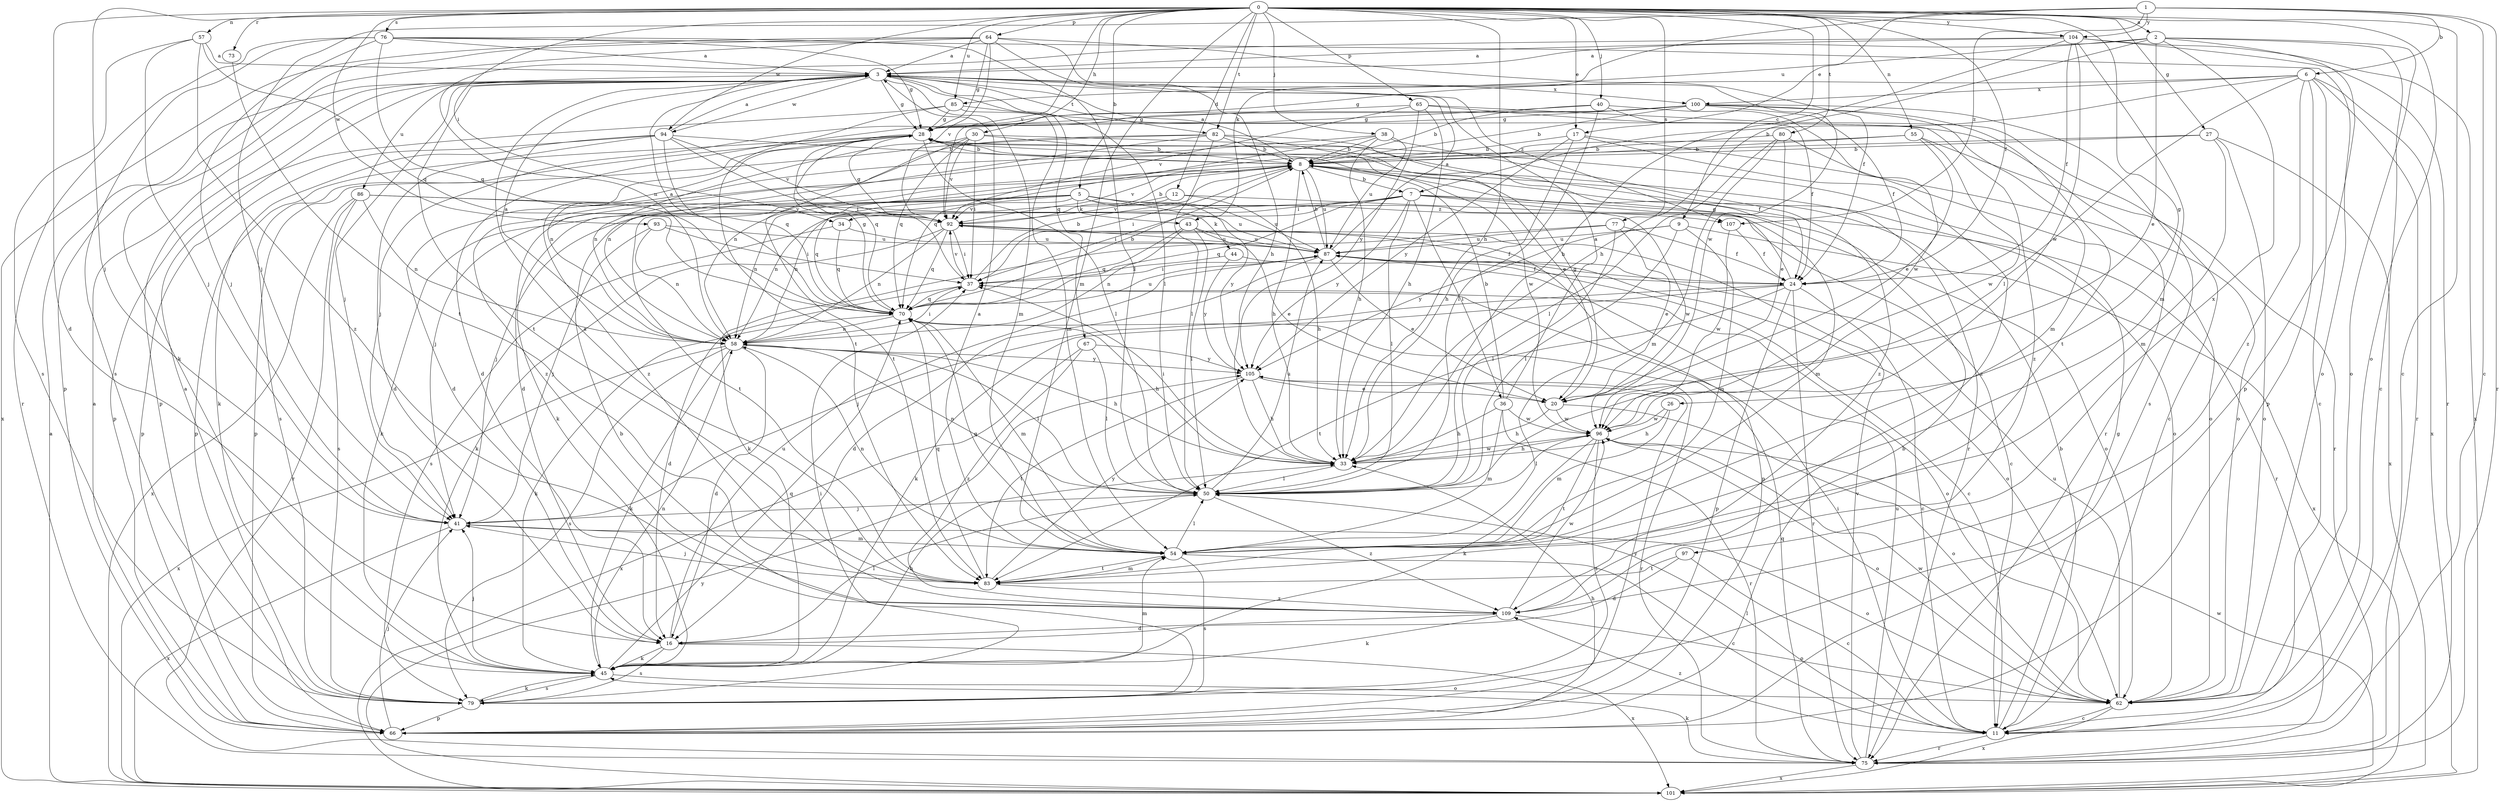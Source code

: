 strict digraph  {
0;
1;
2;
3;
5;
6;
7;
8;
9;
11;
12;
16;
17;
20;
24;
26;
27;
28;
30;
33;
34;
36;
37;
38;
40;
41;
43;
44;
45;
50;
54;
55;
57;
58;
62;
64;
65;
66;
67;
70;
73;
75;
76;
77;
79;
80;
82;
83;
85;
86;
87;
92;
93;
94;
96;
97;
100;
101;
104;
105;
107;
109;
0 -> 2  [label=a];
0 -> 5  [label=b];
0 -> 9  [label=c];
0 -> 11  [label=c];
0 -> 12  [label=d];
0 -> 16  [label=d];
0 -> 17  [label=e];
0 -> 24  [label=f];
0 -> 26  [label=g];
0 -> 27  [label=g];
0 -> 30  [label=h];
0 -> 33  [label=h];
0 -> 34  [label=i];
0 -> 38  [label=j];
0 -> 40  [label=j];
0 -> 41  [label=j];
0 -> 54  [label=m];
0 -> 55  [label=n];
0 -> 57  [label=n];
0 -> 62  [label=o];
0 -> 64  [label=p];
0 -> 65  [label=p];
0 -> 73  [label=r];
0 -> 76  [label=s];
0 -> 77  [label=s];
0 -> 80  [label=t];
0 -> 82  [label=t];
0 -> 85  [label=u];
0 -> 92  [label=v];
0 -> 93  [label=w];
0 -> 94  [label=w];
0 -> 104  [label=y];
1 -> 6  [label=b];
1 -> 11  [label=c];
1 -> 17  [label=e];
1 -> 41  [label=j];
1 -> 43  [label=k];
1 -> 75  [label=r];
1 -> 104  [label=y];
1 -> 107  [label=z];
2 -> 3  [label=a];
2 -> 11  [label=c];
2 -> 20  [label=e];
2 -> 33  [label=h];
2 -> 62  [label=o];
2 -> 66  [label=p];
2 -> 85  [label=u];
2 -> 97  [label=x];
3 -> 28  [label=g];
3 -> 41  [label=j];
3 -> 50  [label=l];
3 -> 54  [label=m];
3 -> 66  [label=p];
3 -> 67  [label=q];
3 -> 82  [label=t];
3 -> 83  [label=t];
3 -> 86  [label=u];
3 -> 94  [label=w];
3 -> 100  [label=x];
3 -> 107  [label=z];
5 -> 11  [label=c];
5 -> 41  [label=j];
5 -> 43  [label=k];
5 -> 44  [label=k];
5 -> 45  [label=k];
5 -> 58  [label=n];
5 -> 70  [label=q];
5 -> 83  [label=t];
5 -> 87  [label=u];
5 -> 92  [label=v];
5 -> 105  [label=y];
5 -> 107  [label=z];
6 -> 7  [label=b];
6 -> 11  [label=c];
6 -> 28  [label=g];
6 -> 50  [label=l];
6 -> 66  [label=p];
6 -> 75  [label=r];
6 -> 100  [label=x];
6 -> 101  [label=x];
6 -> 109  [label=z];
7 -> 34  [label=i];
7 -> 36  [label=i];
7 -> 37  [label=i];
7 -> 50  [label=l];
7 -> 54  [label=m];
7 -> 58  [label=n];
7 -> 70  [label=q];
7 -> 75  [label=r];
7 -> 96  [label=w];
7 -> 105  [label=y];
8 -> 3  [label=a];
8 -> 7  [label=b];
8 -> 33  [label=h];
8 -> 37  [label=i];
8 -> 41  [label=j];
8 -> 45  [label=k];
8 -> 62  [label=o];
8 -> 87  [label=u];
8 -> 92  [label=v];
9 -> 50  [label=l];
9 -> 54  [label=m];
9 -> 87  [label=u];
9 -> 101  [label=x];
9 -> 105  [label=y];
11 -> 8  [label=b];
11 -> 28  [label=g];
11 -> 37  [label=i];
11 -> 50  [label=l];
11 -> 75  [label=r];
11 -> 109  [label=z];
12 -> 33  [label=h];
12 -> 58  [label=n];
12 -> 62  [label=o];
12 -> 92  [label=v];
16 -> 45  [label=k];
16 -> 50  [label=l];
16 -> 79  [label=s];
16 -> 87  [label=u];
16 -> 101  [label=x];
17 -> 8  [label=b];
17 -> 33  [label=h];
17 -> 62  [label=o];
17 -> 105  [label=y];
17 -> 109  [label=z];
20 -> 28  [label=g];
20 -> 33  [label=h];
20 -> 62  [label=o];
20 -> 96  [label=w];
24 -> 11  [label=c];
24 -> 28  [label=g];
24 -> 41  [label=j];
24 -> 45  [label=k];
24 -> 66  [label=p];
24 -> 75  [label=r];
24 -> 83  [label=t];
26 -> 33  [label=h];
26 -> 54  [label=m];
26 -> 96  [label=w];
27 -> 8  [label=b];
27 -> 16  [label=d];
27 -> 54  [label=m];
27 -> 62  [label=o];
27 -> 101  [label=x];
28 -> 8  [label=b];
28 -> 50  [label=l];
28 -> 58  [label=n];
28 -> 66  [label=p];
28 -> 70  [label=q];
28 -> 79  [label=s];
28 -> 96  [label=w];
28 -> 109  [label=z];
30 -> 8  [label=b];
30 -> 37  [label=i];
30 -> 58  [label=n];
30 -> 70  [label=q];
30 -> 75  [label=r];
30 -> 83  [label=t];
30 -> 92  [label=v];
33 -> 37  [label=i];
33 -> 50  [label=l];
33 -> 96  [label=w];
34 -> 70  [label=q];
34 -> 79  [label=s];
34 -> 87  [label=u];
36 -> 3  [label=a];
36 -> 8  [label=b];
36 -> 33  [label=h];
36 -> 54  [label=m];
36 -> 75  [label=r];
36 -> 96  [label=w];
37 -> 8  [label=b];
37 -> 16  [label=d];
37 -> 62  [label=o];
37 -> 70  [label=q];
37 -> 92  [label=v];
38 -> 8  [label=b];
38 -> 16  [label=d];
38 -> 33  [label=h];
38 -> 70  [label=q];
38 -> 87  [label=u];
38 -> 109  [label=z];
40 -> 8  [label=b];
40 -> 24  [label=f];
40 -> 28  [label=g];
40 -> 50  [label=l];
40 -> 96  [label=w];
41 -> 54  [label=m];
41 -> 62  [label=o];
41 -> 101  [label=x];
43 -> 20  [label=e];
43 -> 50  [label=l];
43 -> 58  [label=n];
43 -> 70  [label=q];
43 -> 87  [label=u];
44 -> 37  [label=i];
44 -> 62  [label=o];
44 -> 105  [label=y];
45 -> 33  [label=h];
45 -> 41  [label=j];
45 -> 54  [label=m];
45 -> 58  [label=n];
45 -> 62  [label=o];
45 -> 70  [label=q];
45 -> 79  [label=s];
50 -> 41  [label=j];
50 -> 58  [label=n];
50 -> 87  [label=u];
50 -> 109  [label=z];
54 -> 3  [label=a];
54 -> 11  [label=c];
54 -> 50  [label=l];
54 -> 58  [label=n];
54 -> 70  [label=q];
54 -> 79  [label=s];
54 -> 83  [label=t];
55 -> 8  [label=b];
55 -> 20  [label=e];
55 -> 58  [label=n];
55 -> 75  [label=r];
55 -> 96  [label=w];
57 -> 3  [label=a];
57 -> 41  [label=j];
57 -> 70  [label=q];
57 -> 79  [label=s];
57 -> 109  [label=z];
58 -> 3  [label=a];
58 -> 16  [label=d];
58 -> 33  [label=h];
58 -> 37  [label=i];
58 -> 45  [label=k];
58 -> 50  [label=l];
58 -> 79  [label=s];
58 -> 101  [label=x];
58 -> 105  [label=y];
62 -> 11  [label=c];
62 -> 87  [label=u];
62 -> 96  [label=w];
62 -> 101  [label=x];
64 -> 3  [label=a];
64 -> 24  [label=f];
64 -> 28  [label=g];
64 -> 33  [label=h];
64 -> 45  [label=k];
64 -> 66  [label=p];
64 -> 92  [label=v];
64 -> 96  [label=w];
64 -> 101  [label=x];
65 -> 11  [label=c];
65 -> 28  [label=g];
65 -> 33  [label=h];
65 -> 92  [label=v];
65 -> 105  [label=y];
65 -> 109  [label=z];
66 -> 3  [label=a];
66 -> 8  [label=b];
66 -> 33  [label=h];
66 -> 41  [label=j];
66 -> 105  [label=y];
67 -> 50  [label=l];
67 -> 101  [label=x];
67 -> 105  [label=y];
67 -> 109  [label=z];
70 -> 3  [label=a];
70 -> 8  [label=b];
70 -> 28  [label=g];
70 -> 33  [label=h];
70 -> 45  [label=k];
70 -> 54  [label=m];
70 -> 58  [label=n];
70 -> 87  [label=u];
73 -> 83  [label=t];
75 -> 45  [label=k];
75 -> 70  [label=q];
75 -> 87  [label=u];
75 -> 92  [label=v];
75 -> 101  [label=x];
76 -> 3  [label=a];
76 -> 28  [label=g];
76 -> 41  [label=j];
76 -> 50  [label=l];
76 -> 62  [label=o];
76 -> 70  [label=q];
76 -> 75  [label=r];
76 -> 79  [label=s];
77 -> 20  [label=e];
77 -> 24  [label=f];
77 -> 45  [label=k];
77 -> 50  [label=l];
77 -> 87  [label=u];
79 -> 3  [label=a];
79 -> 8  [label=b];
79 -> 37  [label=i];
79 -> 45  [label=k];
79 -> 66  [label=p];
80 -> 8  [label=b];
80 -> 20  [label=e];
80 -> 50  [label=l];
80 -> 54  [label=m];
80 -> 62  [label=o];
82 -> 8  [label=b];
82 -> 20  [label=e];
82 -> 24  [label=f];
82 -> 50  [label=l];
82 -> 58  [label=n];
82 -> 66  [label=p];
82 -> 109  [label=z];
83 -> 3  [label=a];
83 -> 41  [label=j];
83 -> 54  [label=m];
83 -> 70  [label=q];
83 -> 105  [label=y];
83 -> 109  [label=z];
85 -> 28  [label=g];
85 -> 54  [label=m];
85 -> 66  [label=p];
85 -> 75  [label=r];
85 -> 83  [label=t];
86 -> 58  [label=n];
86 -> 75  [label=r];
86 -> 79  [label=s];
86 -> 87  [label=u];
86 -> 92  [label=v];
86 -> 101  [label=x];
87 -> 3  [label=a];
87 -> 8  [label=b];
87 -> 11  [label=c];
87 -> 16  [label=d];
87 -> 20  [label=e];
87 -> 24  [label=f];
87 -> 37  [label=i];
92 -> 8  [label=b];
92 -> 24  [label=f];
92 -> 28  [label=g];
92 -> 37  [label=i];
92 -> 45  [label=k];
92 -> 58  [label=n];
92 -> 66  [label=p];
92 -> 70  [label=q];
92 -> 87  [label=u];
93 -> 37  [label=i];
93 -> 41  [label=j];
93 -> 58  [label=n];
93 -> 87  [label=u];
94 -> 3  [label=a];
94 -> 8  [label=b];
94 -> 16  [label=d];
94 -> 37  [label=i];
94 -> 45  [label=k];
94 -> 66  [label=p];
94 -> 70  [label=q];
94 -> 92  [label=v];
96 -> 33  [label=h];
96 -> 45  [label=k];
96 -> 50  [label=l];
96 -> 62  [label=o];
96 -> 79  [label=s];
96 -> 83  [label=t];
97 -> 11  [label=c];
97 -> 16  [label=d];
97 -> 83  [label=t];
100 -> 8  [label=b];
100 -> 16  [label=d];
100 -> 24  [label=f];
100 -> 28  [label=g];
100 -> 41  [label=j];
100 -> 54  [label=m];
100 -> 79  [label=s];
100 -> 83  [label=t];
101 -> 3  [label=a];
101 -> 96  [label=w];
101 -> 105  [label=y];
104 -> 3  [label=a];
104 -> 24  [label=f];
104 -> 33  [label=h];
104 -> 54  [label=m];
104 -> 58  [label=n];
104 -> 75  [label=r];
104 -> 96  [label=w];
104 -> 101  [label=x];
105 -> 20  [label=e];
105 -> 33  [label=h];
105 -> 75  [label=r];
105 -> 83  [label=t];
107 -> 24  [label=f];
107 -> 96  [label=w];
109 -> 16  [label=d];
109 -> 45  [label=k];
109 -> 62  [label=o];
109 -> 96  [label=w];
}

